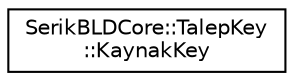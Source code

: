 digraph "Grafiksel Sınıf Hiyerarşisi"
{
 // LATEX_PDF_SIZE
  edge [fontname="Helvetica",fontsize="10",labelfontname="Helvetica",labelfontsize="10"];
  node [fontname="Helvetica",fontsize="10",shape=record];
  rankdir="LR";
  Node0 [label="SerikBLDCore::TalepKey\l::KaynakKey",height=0.2,width=0.4,color="black", fillcolor="white", style="filled",URL="$d0/d71/class_serik_b_l_d_core_1_1_talep_key_1_1_kaynak_key.html",tooltip=" "];
}

